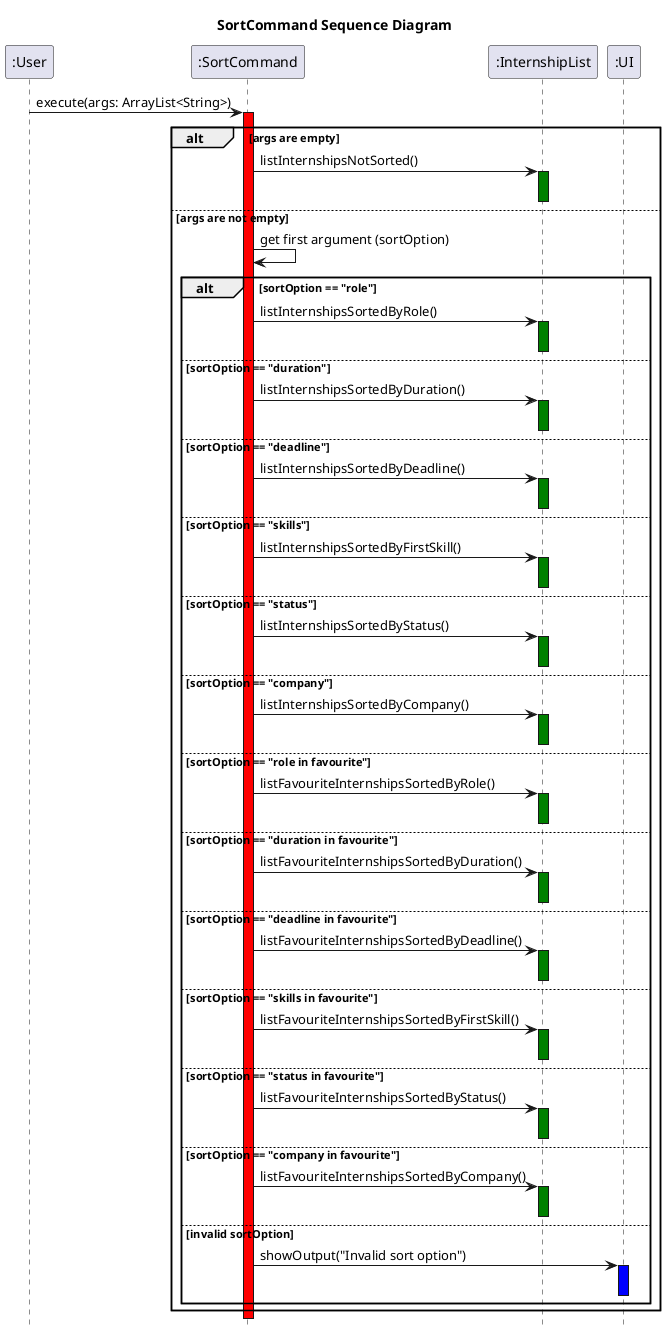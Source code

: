 @startuml
title SortCommand Sequence Diagram
hide footbox

":User" -> ":SortCommand": execute(args: ArrayList<String>)
activate ":SortCommand" #red

alt args are empty
    ":SortCommand" -> ":InternshipList": listInternshipsNotSorted()
    activate ":InternshipList" #green
    deactivate ":InternshipList" #green
else args are not empty
    ":SortCommand" -> ":SortCommand": get first argument (sortOption)

    alt sortOption == "role"
        ":SortCommand" -> ":InternshipList": listInternshipsSortedByRole()
        activate ":InternshipList" #green
        deactivate ":InternshipList" #green
    else sortOption == "duration"
        ":SortCommand" -> ":InternshipList": listInternshipsSortedByDuration()
        activate ":InternshipList" #green
        deactivate ":InternshipList" #green
    else sortOption == "deadline"
        ":SortCommand" -> ":InternshipList": listInternshipsSortedByDeadline()
        activate ":InternshipList" #green
        deactivate ":InternshipList" #green
    else sortOption == "skills"
        ":SortCommand" -> ":InternshipList": listInternshipsSortedByFirstSkill()
        activate ":InternshipList" #green
        deactivate ":InternshipList" #green
    else sortOption == "status"
        ":SortCommand" -> ":InternshipList": listInternshipsSortedByStatus()
        activate ":InternshipList" #green
        deactivate ":InternshipList" #green
    else sortOption == "company"
        ":SortCommand" -> ":InternshipList": listInternshipsSortedByCompany()
        activate ":InternshipList" #green
        deactivate ":InternshipList" #green

    else sortOption == "role in favourite"
        ":SortCommand" -> ":InternshipList": listFavouriteInternshipsSortedByRole()
        activate ":InternshipList" #green
        deactivate ":InternshipList" #green
    else sortOption == "duration in favourite"
        ":SortCommand" -> ":InternshipList": listFavouriteInternshipsSortedByDuration()
        activate ":InternshipList" #green
        deactivate ":InternshipList" #green
    else sortOption == "deadline in favourite"
        ":SortCommand" -> ":InternshipList": listFavouriteInternshipsSortedByDeadline()
        activate ":InternshipList" #green
        deactivate ":InternshipList" #green
    else sortOption == "skills in favourite"
        ":SortCommand" -> ":InternshipList": listFavouriteInternshipsSortedByFirstSkill()
        activate ":InternshipList" #green
        deactivate ":InternshipList" #green
    else sortOption == "status in favourite"
        ":SortCommand" -> ":InternshipList": listFavouriteInternshipsSortedByStatus()
        activate ":InternshipList" #green
        deactivate ":InternshipList" #green
    else sortOption == "company in favourite"
        ":SortCommand" -> ":InternshipList": listFavouriteInternshipsSortedByCompany()
        activate ":InternshipList" #green
        deactivate ":InternshipList" #green

    else invalid sortOption
        ":SortCommand" -> ":UI": showOutput("Invalid sort option")
        activate ":UI" #blue
        deactivate ":UI"
    end
end

@enduml
